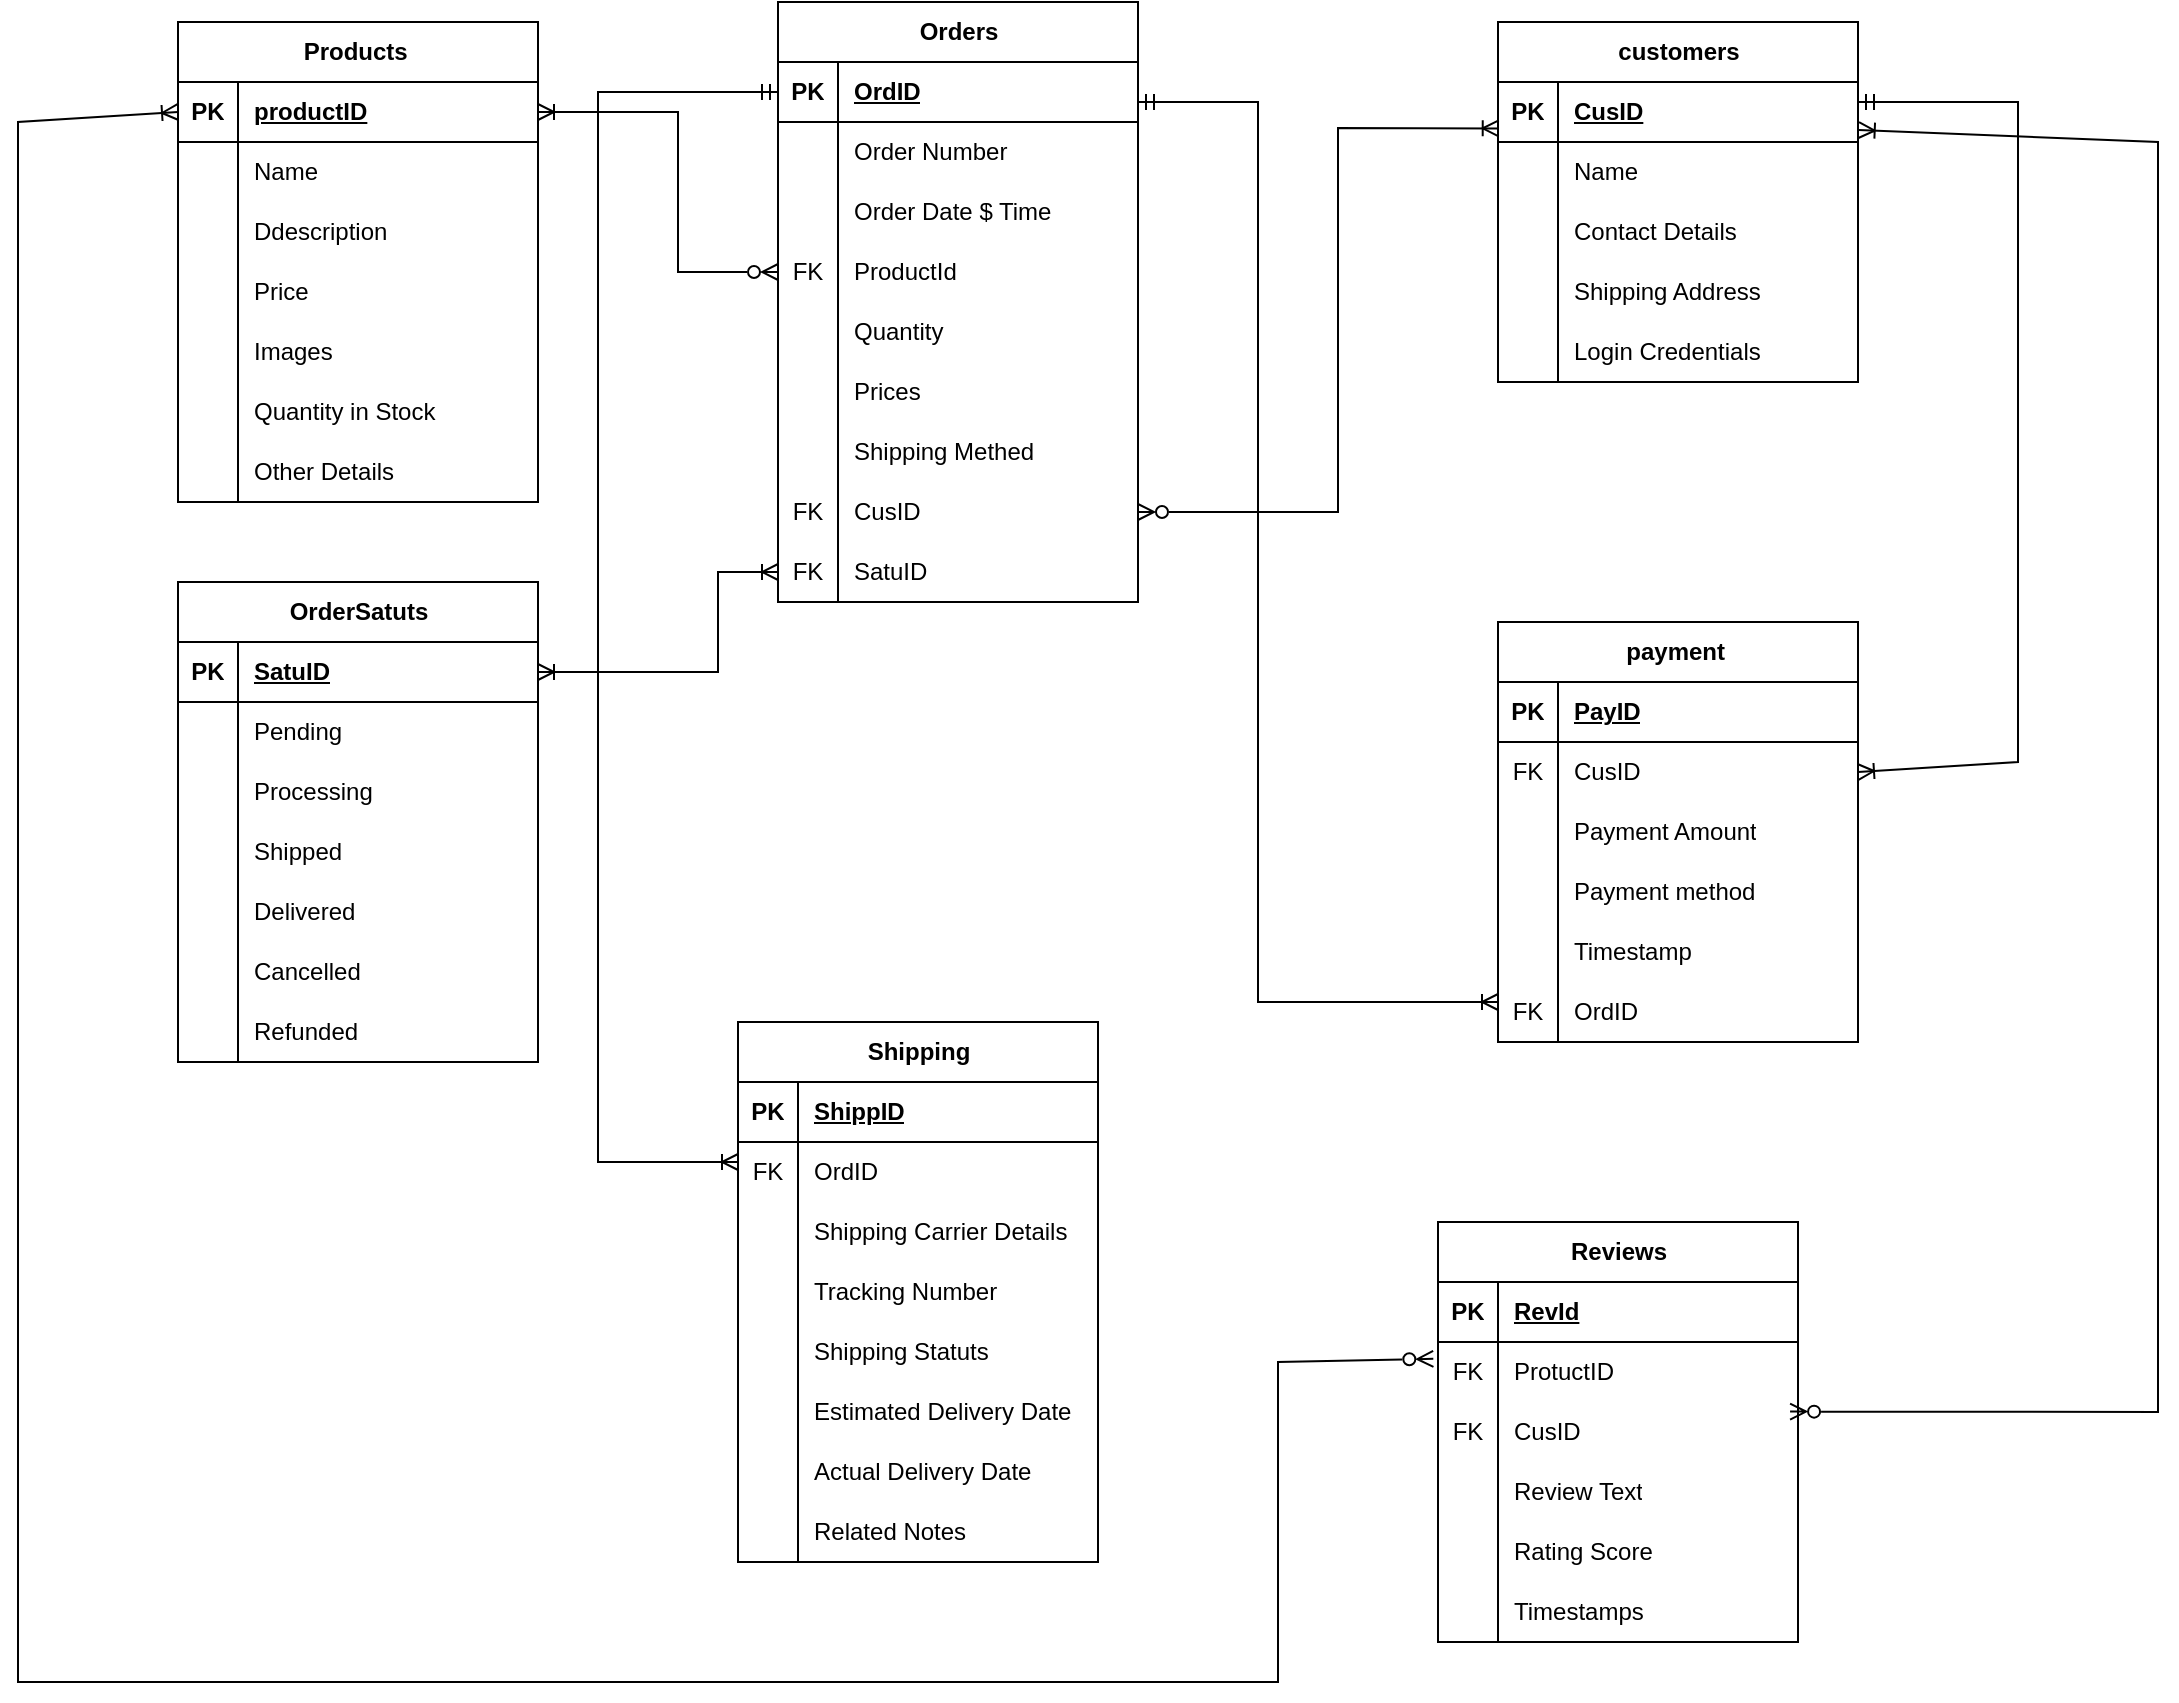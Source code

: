 <mxfile version="26.0.4">
  <diagram name="Page-1" id="y1cZ71uJg5dgVn-xPRL-">
    <mxGraphModel dx="1050" dy="3874" grid="1" gridSize="10" guides="1" tooltips="1" connect="1" arrows="1" fold="1" page="1" pageScale="1" pageWidth="2339" pageHeight="3300" math="0" shadow="0">
      <root>
        <mxCell id="0" />
        <mxCell id="1" parent="0" />
        <mxCell id="3lQ5Q5gSHhVkwwHKzv59-1" value="Products&amp;nbsp;" style="shape=table;startSize=30;container=1;collapsible=1;childLayout=tableLayout;fixedRows=1;rowLines=0;fontStyle=1;align=center;resizeLast=1;html=1;" vertex="1" parent="1">
          <mxGeometry x="120" y="-150" width="180" height="240" as="geometry" />
        </mxCell>
        <mxCell id="3lQ5Q5gSHhVkwwHKzv59-2" value="" style="shape=tableRow;horizontal=0;startSize=0;swimlaneHead=0;swimlaneBody=0;fillColor=none;collapsible=0;dropTarget=0;points=[[0,0.5],[1,0.5]];portConstraint=eastwest;top=0;left=0;right=0;bottom=1;" vertex="1" parent="3lQ5Q5gSHhVkwwHKzv59-1">
          <mxGeometry y="30" width="180" height="30" as="geometry" />
        </mxCell>
        <mxCell id="3lQ5Q5gSHhVkwwHKzv59-3" value="PK" style="shape=partialRectangle;connectable=0;fillColor=none;top=0;left=0;bottom=0;right=0;fontStyle=1;overflow=hidden;whiteSpace=wrap;html=1;" vertex="1" parent="3lQ5Q5gSHhVkwwHKzv59-2">
          <mxGeometry width="30" height="30" as="geometry">
            <mxRectangle width="30" height="30" as="alternateBounds" />
          </mxGeometry>
        </mxCell>
        <mxCell id="3lQ5Q5gSHhVkwwHKzv59-4" value="productID" style="shape=partialRectangle;connectable=0;fillColor=none;top=0;left=0;bottom=0;right=0;align=left;spacingLeft=6;fontStyle=5;overflow=hidden;whiteSpace=wrap;html=1;" vertex="1" parent="3lQ5Q5gSHhVkwwHKzv59-2">
          <mxGeometry x="30" width="150" height="30" as="geometry">
            <mxRectangle width="150" height="30" as="alternateBounds" />
          </mxGeometry>
        </mxCell>
        <mxCell id="3lQ5Q5gSHhVkwwHKzv59-5" value="" style="shape=tableRow;horizontal=0;startSize=0;swimlaneHead=0;swimlaneBody=0;fillColor=none;collapsible=0;dropTarget=0;points=[[0,0.5],[1,0.5]];portConstraint=eastwest;top=0;left=0;right=0;bottom=0;" vertex="1" parent="3lQ5Q5gSHhVkwwHKzv59-1">
          <mxGeometry y="60" width="180" height="30" as="geometry" />
        </mxCell>
        <mxCell id="3lQ5Q5gSHhVkwwHKzv59-6" value="" style="shape=partialRectangle;connectable=0;fillColor=none;top=0;left=0;bottom=0;right=0;editable=1;overflow=hidden;whiteSpace=wrap;html=1;" vertex="1" parent="3lQ5Q5gSHhVkwwHKzv59-5">
          <mxGeometry width="30" height="30" as="geometry">
            <mxRectangle width="30" height="30" as="alternateBounds" />
          </mxGeometry>
        </mxCell>
        <mxCell id="3lQ5Q5gSHhVkwwHKzv59-7" value="Name" style="shape=partialRectangle;connectable=0;fillColor=none;top=0;left=0;bottom=0;right=0;align=left;spacingLeft=6;overflow=hidden;whiteSpace=wrap;html=1;" vertex="1" parent="3lQ5Q5gSHhVkwwHKzv59-5">
          <mxGeometry x="30" width="150" height="30" as="geometry">
            <mxRectangle width="150" height="30" as="alternateBounds" />
          </mxGeometry>
        </mxCell>
        <mxCell id="3lQ5Q5gSHhVkwwHKzv59-8" value="" style="shape=tableRow;horizontal=0;startSize=0;swimlaneHead=0;swimlaneBody=0;fillColor=none;collapsible=0;dropTarget=0;points=[[0,0.5],[1,0.5]];portConstraint=eastwest;top=0;left=0;right=0;bottom=0;" vertex="1" parent="3lQ5Q5gSHhVkwwHKzv59-1">
          <mxGeometry y="90" width="180" height="30" as="geometry" />
        </mxCell>
        <mxCell id="3lQ5Q5gSHhVkwwHKzv59-9" value="" style="shape=partialRectangle;connectable=0;fillColor=none;top=0;left=0;bottom=0;right=0;editable=1;overflow=hidden;whiteSpace=wrap;html=1;" vertex="1" parent="3lQ5Q5gSHhVkwwHKzv59-8">
          <mxGeometry width="30" height="30" as="geometry">
            <mxRectangle width="30" height="30" as="alternateBounds" />
          </mxGeometry>
        </mxCell>
        <mxCell id="3lQ5Q5gSHhVkwwHKzv59-10" value="Ddescription" style="shape=partialRectangle;connectable=0;fillColor=none;top=0;left=0;bottom=0;right=0;align=left;spacingLeft=6;overflow=hidden;whiteSpace=wrap;html=1;" vertex="1" parent="3lQ5Q5gSHhVkwwHKzv59-8">
          <mxGeometry x="30" width="150" height="30" as="geometry">
            <mxRectangle width="150" height="30" as="alternateBounds" />
          </mxGeometry>
        </mxCell>
        <mxCell id="3lQ5Q5gSHhVkwwHKzv59-11" value="" style="shape=tableRow;horizontal=0;startSize=0;swimlaneHead=0;swimlaneBody=0;fillColor=none;collapsible=0;dropTarget=0;points=[[0,0.5],[1,0.5]];portConstraint=eastwest;top=0;left=0;right=0;bottom=0;" vertex="1" parent="3lQ5Q5gSHhVkwwHKzv59-1">
          <mxGeometry y="120" width="180" height="30" as="geometry" />
        </mxCell>
        <mxCell id="3lQ5Q5gSHhVkwwHKzv59-12" value="" style="shape=partialRectangle;connectable=0;fillColor=none;top=0;left=0;bottom=0;right=0;editable=1;overflow=hidden;whiteSpace=wrap;html=1;" vertex="1" parent="3lQ5Q5gSHhVkwwHKzv59-11">
          <mxGeometry width="30" height="30" as="geometry">
            <mxRectangle width="30" height="30" as="alternateBounds" />
          </mxGeometry>
        </mxCell>
        <mxCell id="3lQ5Q5gSHhVkwwHKzv59-13" value="Price" style="shape=partialRectangle;connectable=0;fillColor=none;top=0;left=0;bottom=0;right=0;align=left;spacingLeft=6;overflow=hidden;whiteSpace=wrap;html=1;" vertex="1" parent="3lQ5Q5gSHhVkwwHKzv59-11">
          <mxGeometry x="30" width="150" height="30" as="geometry">
            <mxRectangle width="150" height="30" as="alternateBounds" />
          </mxGeometry>
        </mxCell>
        <mxCell id="3lQ5Q5gSHhVkwwHKzv59-14" value="" style="shape=tableRow;horizontal=0;startSize=0;swimlaneHead=0;swimlaneBody=0;fillColor=none;collapsible=0;dropTarget=0;points=[[0,0.5],[1,0.5]];portConstraint=eastwest;top=0;left=0;right=0;bottom=0;" vertex="1" parent="3lQ5Q5gSHhVkwwHKzv59-1">
          <mxGeometry y="150" width="180" height="30" as="geometry" />
        </mxCell>
        <mxCell id="3lQ5Q5gSHhVkwwHKzv59-15" value="" style="shape=partialRectangle;connectable=0;fillColor=none;top=0;left=0;bottom=0;right=0;editable=1;overflow=hidden;whiteSpace=wrap;html=1;" vertex="1" parent="3lQ5Q5gSHhVkwwHKzv59-14">
          <mxGeometry width="30" height="30" as="geometry">
            <mxRectangle width="30" height="30" as="alternateBounds" />
          </mxGeometry>
        </mxCell>
        <mxCell id="3lQ5Q5gSHhVkwwHKzv59-16" value="Images" style="shape=partialRectangle;connectable=0;fillColor=none;top=0;left=0;bottom=0;right=0;align=left;spacingLeft=6;overflow=hidden;whiteSpace=wrap;html=1;" vertex="1" parent="3lQ5Q5gSHhVkwwHKzv59-14">
          <mxGeometry x="30" width="150" height="30" as="geometry">
            <mxRectangle width="150" height="30" as="alternateBounds" />
          </mxGeometry>
        </mxCell>
        <mxCell id="3lQ5Q5gSHhVkwwHKzv59-17" value="" style="shape=tableRow;horizontal=0;startSize=0;swimlaneHead=0;swimlaneBody=0;fillColor=none;collapsible=0;dropTarget=0;points=[[0,0.5],[1,0.5]];portConstraint=eastwest;top=0;left=0;right=0;bottom=0;" vertex="1" parent="3lQ5Q5gSHhVkwwHKzv59-1">
          <mxGeometry y="180" width="180" height="30" as="geometry" />
        </mxCell>
        <mxCell id="3lQ5Q5gSHhVkwwHKzv59-18" value="" style="shape=partialRectangle;connectable=0;fillColor=none;top=0;left=0;bottom=0;right=0;editable=1;overflow=hidden;whiteSpace=wrap;html=1;" vertex="1" parent="3lQ5Q5gSHhVkwwHKzv59-17">
          <mxGeometry width="30" height="30" as="geometry">
            <mxRectangle width="30" height="30" as="alternateBounds" />
          </mxGeometry>
        </mxCell>
        <mxCell id="3lQ5Q5gSHhVkwwHKzv59-19" value="Quantity in Stock" style="shape=partialRectangle;connectable=0;fillColor=none;top=0;left=0;bottom=0;right=0;align=left;spacingLeft=6;overflow=hidden;whiteSpace=wrap;html=1;" vertex="1" parent="3lQ5Q5gSHhVkwwHKzv59-17">
          <mxGeometry x="30" width="150" height="30" as="geometry">
            <mxRectangle width="150" height="30" as="alternateBounds" />
          </mxGeometry>
        </mxCell>
        <mxCell id="3lQ5Q5gSHhVkwwHKzv59-20" value="" style="shape=tableRow;horizontal=0;startSize=0;swimlaneHead=0;swimlaneBody=0;fillColor=none;collapsible=0;dropTarget=0;points=[[0,0.5],[1,0.5]];portConstraint=eastwest;top=0;left=0;right=0;bottom=0;" vertex="1" parent="3lQ5Q5gSHhVkwwHKzv59-1">
          <mxGeometry y="210" width="180" height="30" as="geometry" />
        </mxCell>
        <mxCell id="3lQ5Q5gSHhVkwwHKzv59-21" value="" style="shape=partialRectangle;connectable=0;fillColor=none;top=0;left=0;bottom=0;right=0;editable=1;overflow=hidden;whiteSpace=wrap;html=1;" vertex="1" parent="3lQ5Q5gSHhVkwwHKzv59-20">
          <mxGeometry width="30" height="30" as="geometry">
            <mxRectangle width="30" height="30" as="alternateBounds" />
          </mxGeometry>
        </mxCell>
        <mxCell id="3lQ5Q5gSHhVkwwHKzv59-22" value="Other Details" style="shape=partialRectangle;connectable=0;fillColor=none;top=0;left=0;bottom=0;right=0;align=left;spacingLeft=6;overflow=hidden;whiteSpace=wrap;html=1;" vertex="1" parent="3lQ5Q5gSHhVkwwHKzv59-20">
          <mxGeometry x="30" width="150" height="30" as="geometry">
            <mxRectangle width="150" height="30" as="alternateBounds" />
          </mxGeometry>
        </mxCell>
        <mxCell id="3lQ5Q5gSHhVkwwHKzv59-23" value="customers" style="shape=table;startSize=30;container=1;collapsible=1;childLayout=tableLayout;fixedRows=1;rowLines=0;fontStyle=1;align=center;resizeLast=1;html=1;" vertex="1" parent="1">
          <mxGeometry x="780" y="-150" width="180" height="180" as="geometry" />
        </mxCell>
        <mxCell id="3lQ5Q5gSHhVkwwHKzv59-24" value="" style="shape=tableRow;horizontal=0;startSize=0;swimlaneHead=0;swimlaneBody=0;fillColor=none;collapsible=0;dropTarget=0;points=[[0,0.5],[1,0.5]];portConstraint=eastwest;top=0;left=0;right=0;bottom=1;" vertex="1" parent="3lQ5Q5gSHhVkwwHKzv59-23">
          <mxGeometry y="30" width="180" height="30" as="geometry" />
        </mxCell>
        <mxCell id="3lQ5Q5gSHhVkwwHKzv59-25" value="PK" style="shape=partialRectangle;connectable=0;fillColor=none;top=0;left=0;bottom=0;right=0;fontStyle=1;overflow=hidden;whiteSpace=wrap;html=1;" vertex="1" parent="3lQ5Q5gSHhVkwwHKzv59-24">
          <mxGeometry width="30" height="30" as="geometry">
            <mxRectangle width="30" height="30" as="alternateBounds" />
          </mxGeometry>
        </mxCell>
        <mxCell id="3lQ5Q5gSHhVkwwHKzv59-26" value="CusID" style="shape=partialRectangle;connectable=0;fillColor=none;top=0;left=0;bottom=0;right=0;align=left;spacingLeft=6;fontStyle=5;overflow=hidden;whiteSpace=wrap;html=1;" vertex="1" parent="3lQ5Q5gSHhVkwwHKzv59-24">
          <mxGeometry x="30" width="150" height="30" as="geometry">
            <mxRectangle width="150" height="30" as="alternateBounds" />
          </mxGeometry>
        </mxCell>
        <mxCell id="3lQ5Q5gSHhVkwwHKzv59-27" value="" style="shape=tableRow;horizontal=0;startSize=0;swimlaneHead=0;swimlaneBody=0;fillColor=none;collapsible=0;dropTarget=0;points=[[0,0.5],[1,0.5]];portConstraint=eastwest;top=0;left=0;right=0;bottom=0;" vertex="1" parent="3lQ5Q5gSHhVkwwHKzv59-23">
          <mxGeometry y="60" width="180" height="30" as="geometry" />
        </mxCell>
        <mxCell id="3lQ5Q5gSHhVkwwHKzv59-28" value="" style="shape=partialRectangle;connectable=0;fillColor=none;top=0;left=0;bottom=0;right=0;editable=1;overflow=hidden;whiteSpace=wrap;html=1;" vertex="1" parent="3lQ5Q5gSHhVkwwHKzv59-27">
          <mxGeometry width="30" height="30" as="geometry">
            <mxRectangle width="30" height="30" as="alternateBounds" />
          </mxGeometry>
        </mxCell>
        <mxCell id="3lQ5Q5gSHhVkwwHKzv59-29" value="Name" style="shape=partialRectangle;connectable=0;fillColor=none;top=0;left=0;bottom=0;right=0;align=left;spacingLeft=6;overflow=hidden;whiteSpace=wrap;html=1;" vertex="1" parent="3lQ5Q5gSHhVkwwHKzv59-27">
          <mxGeometry x="30" width="150" height="30" as="geometry">
            <mxRectangle width="150" height="30" as="alternateBounds" />
          </mxGeometry>
        </mxCell>
        <mxCell id="3lQ5Q5gSHhVkwwHKzv59-30" value="" style="shape=tableRow;horizontal=0;startSize=0;swimlaneHead=0;swimlaneBody=0;fillColor=none;collapsible=0;dropTarget=0;points=[[0,0.5],[1,0.5]];portConstraint=eastwest;top=0;left=0;right=0;bottom=0;" vertex="1" parent="3lQ5Q5gSHhVkwwHKzv59-23">
          <mxGeometry y="90" width="180" height="30" as="geometry" />
        </mxCell>
        <mxCell id="3lQ5Q5gSHhVkwwHKzv59-31" value="" style="shape=partialRectangle;connectable=0;fillColor=none;top=0;left=0;bottom=0;right=0;editable=1;overflow=hidden;whiteSpace=wrap;html=1;" vertex="1" parent="3lQ5Q5gSHhVkwwHKzv59-30">
          <mxGeometry width="30" height="30" as="geometry">
            <mxRectangle width="30" height="30" as="alternateBounds" />
          </mxGeometry>
        </mxCell>
        <mxCell id="3lQ5Q5gSHhVkwwHKzv59-32" value="Contact Details" style="shape=partialRectangle;connectable=0;fillColor=none;top=0;left=0;bottom=0;right=0;align=left;spacingLeft=6;overflow=hidden;whiteSpace=wrap;html=1;" vertex="1" parent="3lQ5Q5gSHhVkwwHKzv59-30">
          <mxGeometry x="30" width="150" height="30" as="geometry">
            <mxRectangle width="150" height="30" as="alternateBounds" />
          </mxGeometry>
        </mxCell>
        <mxCell id="3lQ5Q5gSHhVkwwHKzv59-33" value="" style="shape=tableRow;horizontal=0;startSize=0;swimlaneHead=0;swimlaneBody=0;fillColor=none;collapsible=0;dropTarget=0;points=[[0,0.5],[1,0.5]];portConstraint=eastwest;top=0;left=0;right=0;bottom=0;" vertex="1" parent="3lQ5Q5gSHhVkwwHKzv59-23">
          <mxGeometry y="120" width="180" height="30" as="geometry" />
        </mxCell>
        <mxCell id="3lQ5Q5gSHhVkwwHKzv59-34" value="" style="shape=partialRectangle;connectable=0;fillColor=none;top=0;left=0;bottom=0;right=0;editable=1;overflow=hidden;whiteSpace=wrap;html=1;" vertex="1" parent="3lQ5Q5gSHhVkwwHKzv59-33">
          <mxGeometry width="30" height="30" as="geometry">
            <mxRectangle width="30" height="30" as="alternateBounds" />
          </mxGeometry>
        </mxCell>
        <mxCell id="3lQ5Q5gSHhVkwwHKzv59-35" value="Shipping Address" style="shape=partialRectangle;connectable=0;fillColor=none;top=0;left=0;bottom=0;right=0;align=left;spacingLeft=6;overflow=hidden;whiteSpace=wrap;html=1;" vertex="1" parent="3lQ5Q5gSHhVkwwHKzv59-33">
          <mxGeometry x="30" width="150" height="30" as="geometry">
            <mxRectangle width="150" height="30" as="alternateBounds" />
          </mxGeometry>
        </mxCell>
        <mxCell id="3lQ5Q5gSHhVkwwHKzv59-36" value="" style="shape=tableRow;horizontal=0;startSize=0;swimlaneHead=0;swimlaneBody=0;fillColor=none;collapsible=0;dropTarget=0;points=[[0,0.5],[1,0.5]];portConstraint=eastwest;top=0;left=0;right=0;bottom=0;" vertex="1" parent="3lQ5Q5gSHhVkwwHKzv59-23">
          <mxGeometry y="150" width="180" height="30" as="geometry" />
        </mxCell>
        <mxCell id="3lQ5Q5gSHhVkwwHKzv59-37" value="" style="shape=partialRectangle;connectable=0;fillColor=none;top=0;left=0;bottom=0;right=0;editable=1;overflow=hidden;whiteSpace=wrap;html=1;" vertex="1" parent="3lQ5Q5gSHhVkwwHKzv59-36">
          <mxGeometry width="30" height="30" as="geometry">
            <mxRectangle width="30" height="30" as="alternateBounds" />
          </mxGeometry>
        </mxCell>
        <mxCell id="3lQ5Q5gSHhVkwwHKzv59-38" value="Login Credentials" style="shape=partialRectangle;connectable=0;fillColor=none;top=0;left=0;bottom=0;right=0;align=left;spacingLeft=6;overflow=hidden;whiteSpace=wrap;html=1;" vertex="1" parent="3lQ5Q5gSHhVkwwHKzv59-36">
          <mxGeometry x="30" width="150" height="30" as="geometry">
            <mxRectangle width="150" height="30" as="alternateBounds" />
          </mxGeometry>
        </mxCell>
        <mxCell id="3lQ5Q5gSHhVkwwHKzv59-39" value="Orders" style="shape=table;startSize=30;container=1;collapsible=1;childLayout=tableLayout;fixedRows=1;rowLines=0;fontStyle=1;align=center;resizeLast=1;html=1;" vertex="1" parent="1">
          <mxGeometry x="420" y="-160" width="180" height="300" as="geometry" />
        </mxCell>
        <mxCell id="3lQ5Q5gSHhVkwwHKzv59-40" value="" style="shape=tableRow;horizontal=0;startSize=0;swimlaneHead=0;swimlaneBody=0;fillColor=none;collapsible=0;dropTarget=0;points=[[0,0.5],[1,0.5]];portConstraint=eastwest;top=0;left=0;right=0;bottom=1;" vertex="1" parent="3lQ5Q5gSHhVkwwHKzv59-39">
          <mxGeometry y="30" width="180" height="30" as="geometry" />
        </mxCell>
        <mxCell id="3lQ5Q5gSHhVkwwHKzv59-41" value="PK" style="shape=partialRectangle;connectable=0;fillColor=none;top=0;left=0;bottom=0;right=0;fontStyle=1;overflow=hidden;whiteSpace=wrap;html=1;" vertex="1" parent="3lQ5Q5gSHhVkwwHKzv59-40">
          <mxGeometry width="30" height="30" as="geometry">
            <mxRectangle width="30" height="30" as="alternateBounds" />
          </mxGeometry>
        </mxCell>
        <mxCell id="3lQ5Q5gSHhVkwwHKzv59-42" value="OrdID" style="shape=partialRectangle;connectable=0;fillColor=none;top=0;left=0;bottom=0;right=0;align=left;spacingLeft=6;fontStyle=5;overflow=hidden;whiteSpace=wrap;html=1;" vertex="1" parent="3lQ5Q5gSHhVkwwHKzv59-40">
          <mxGeometry x="30" width="150" height="30" as="geometry">
            <mxRectangle width="150" height="30" as="alternateBounds" />
          </mxGeometry>
        </mxCell>
        <mxCell id="3lQ5Q5gSHhVkwwHKzv59-43" value="" style="shape=tableRow;horizontal=0;startSize=0;swimlaneHead=0;swimlaneBody=0;fillColor=none;collapsible=0;dropTarget=0;points=[[0,0.5],[1,0.5]];portConstraint=eastwest;top=0;left=0;right=0;bottom=0;" vertex="1" parent="3lQ5Q5gSHhVkwwHKzv59-39">
          <mxGeometry y="60" width="180" height="30" as="geometry" />
        </mxCell>
        <mxCell id="3lQ5Q5gSHhVkwwHKzv59-44" value="" style="shape=partialRectangle;connectable=0;fillColor=none;top=0;left=0;bottom=0;right=0;editable=1;overflow=hidden;whiteSpace=wrap;html=1;" vertex="1" parent="3lQ5Q5gSHhVkwwHKzv59-43">
          <mxGeometry width="30" height="30" as="geometry">
            <mxRectangle width="30" height="30" as="alternateBounds" />
          </mxGeometry>
        </mxCell>
        <mxCell id="3lQ5Q5gSHhVkwwHKzv59-45" value="Order Number" style="shape=partialRectangle;connectable=0;fillColor=none;top=0;left=0;bottom=0;right=0;align=left;spacingLeft=6;overflow=hidden;whiteSpace=wrap;html=1;" vertex="1" parent="3lQ5Q5gSHhVkwwHKzv59-43">
          <mxGeometry x="30" width="150" height="30" as="geometry">
            <mxRectangle width="150" height="30" as="alternateBounds" />
          </mxGeometry>
        </mxCell>
        <mxCell id="3lQ5Q5gSHhVkwwHKzv59-46" value="" style="shape=tableRow;horizontal=0;startSize=0;swimlaneHead=0;swimlaneBody=0;fillColor=none;collapsible=0;dropTarget=0;points=[[0,0.5],[1,0.5]];portConstraint=eastwest;top=0;left=0;right=0;bottom=0;" vertex="1" parent="3lQ5Q5gSHhVkwwHKzv59-39">
          <mxGeometry y="90" width="180" height="30" as="geometry" />
        </mxCell>
        <mxCell id="3lQ5Q5gSHhVkwwHKzv59-47" value="" style="shape=partialRectangle;connectable=0;fillColor=none;top=0;left=0;bottom=0;right=0;editable=1;overflow=hidden;whiteSpace=wrap;html=1;" vertex="1" parent="3lQ5Q5gSHhVkwwHKzv59-46">
          <mxGeometry width="30" height="30" as="geometry">
            <mxRectangle width="30" height="30" as="alternateBounds" />
          </mxGeometry>
        </mxCell>
        <mxCell id="3lQ5Q5gSHhVkwwHKzv59-48" value="Order Date $ Time" style="shape=partialRectangle;connectable=0;fillColor=none;top=0;left=0;bottom=0;right=0;align=left;spacingLeft=6;overflow=hidden;whiteSpace=wrap;html=1;" vertex="1" parent="3lQ5Q5gSHhVkwwHKzv59-46">
          <mxGeometry x="30" width="150" height="30" as="geometry">
            <mxRectangle width="150" height="30" as="alternateBounds" />
          </mxGeometry>
        </mxCell>
        <mxCell id="3lQ5Q5gSHhVkwwHKzv59-49" value="" style="shape=tableRow;horizontal=0;startSize=0;swimlaneHead=0;swimlaneBody=0;fillColor=none;collapsible=0;dropTarget=0;points=[[0,0.5],[1,0.5]];portConstraint=eastwest;top=0;left=0;right=0;bottom=0;" vertex="1" parent="3lQ5Q5gSHhVkwwHKzv59-39">
          <mxGeometry y="120" width="180" height="30" as="geometry" />
        </mxCell>
        <mxCell id="3lQ5Q5gSHhVkwwHKzv59-50" value="FK" style="shape=partialRectangle;connectable=0;fillColor=none;top=0;left=0;bottom=0;right=0;editable=1;overflow=hidden;whiteSpace=wrap;html=1;" vertex="1" parent="3lQ5Q5gSHhVkwwHKzv59-49">
          <mxGeometry width="30" height="30" as="geometry">
            <mxRectangle width="30" height="30" as="alternateBounds" />
          </mxGeometry>
        </mxCell>
        <mxCell id="3lQ5Q5gSHhVkwwHKzv59-51" value="ProductId" style="shape=partialRectangle;connectable=0;fillColor=none;top=0;left=0;bottom=0;right=0;align=left;spacingLeft=6;overflow=hidden;whiteSpace=wrap;html=1;" vertex="1" parent="3lQ5Q5gSHhVkwwHKzv59-49">
          <mxGeometry x="30" width="150" height="30" as="geometry">
            <mxRectangle width="150" height="30" as="alternateBounds" />
          </mxGeometry>
        </mxCell>
        <mxCell id="3lQ5Q5gSHhVkwwHKzv59-52" value="" style="shape=tableRow;horizontal=0;startSize=0;swimlaneHead=0;swimlaneBody=0;fillColor=none;collapsible=0;dropTarget=0;points=[[0,0.5],[1,0.5]];portConstraint=eastwest;top=0;left=0;right=0;bottom=0;" vertex="1" parent="3lQ5Q5gSHhVkwwHKzv59-39">
          <mxGeometry y="150" width="180" height="30" as="geometry" />
        </mxCell>
        <mxCell id="3lQ5Q5gSHhVkwwHKzv59-53" value="" style="shape=partialRectangle;connectable=0;fillColor=none;top=0;left=0;bottom=0;right=0;editable=1;overflow=hidden;whiteSpace=wrap;html=1;" vertex="1" parent="3lQ5Q5gSHhVkwwHKzv59-52">
          <mxGeometry width="30" height="30" as="geometry">
            <mxRectangle width="30" height="30" as="alternateBounds" />
          </mxGeometry>
        </mxCell>
        <mxCell id="3lQ5Q5gSHhVkwwHKzv59-54" value="Quantity" style="shape=partialRectangle;connectable=0;fillColor=none;top=0;left=0;bottom=0;right=0;align=left;spacingLeft=6;overflow=hidden;whiteSpace=wrap;html=1;" vertex="1" parent="3lQ5Q5gSHhVkwwHKzv59-52">
          <mxGeometry x="30" width="150" height="30" as="geometry">
            <mxRectangle width="150" height="30" as="alternateBounds" />
          </mxGeometry>
        </mxCell>
        <mxCell id="3lQ5Q5gSHhVkwwHKzv59-55" value="" style="shape=tableRow;horizontal=0;startSize=0;swimlaneHead=0;swimlaneBody=0;fillColor=none;collapsible=0;dropTarget=0;points=[[0,0.5],[1,0.5]];portConstraint=eastwest;top=0;left=0;right=0;bottom=0;" vertex="1" parent="3lQ5Q5gSHhVkwwHKzv59-39">
          <mxGeometry y="180" width="180" height="30" as="geometry" />
        </mxCell>
        <mxCell id="3lQ5Q5gSHhVkwwHKzv59-56" value="" style="shape=partialRectangle;connectable=0;fillColor=none;top=0;left=0;bottom=0;right=0;editable=1;overflow=hidden;whiteSpace=wrap;html=1;" vertex="1" parent="3lQ5Q5gSHhVkwwHKzv59-55">
          <mxGeometry width="30" height="30" as="geometry">
            <mxRectangle width="30" height="30" as="alternateBounds" />
          </mxGeometry>
        </mxCell>
        <mxCell id="3lQ5Q5gSHhVkwwHKzv59-57" value="Prices" style="shape=partialRectangle;connectable=0;fillColor=none;top=0;left=0;bottom=0;right=0;align=left;spacingLeft=6;overflow=hidden;whiteSpace=wrap;html=1;" vertex="1" parent="3lQ5Q5gSHhVkwwHKzv59-55">
          <mxGeometry x="30" width="150" height="30" as="geometry">
            <mxRectangle width="150" height="30" as="alternateBounds" />
          </mxGeometry>
        </mxCell>
        <mxCell id="3lQ5Q5gSHhVkwwHKzv59-58" value="" style="shape=tableRow;horizontal=0;startSize=0;swimlaneHead=0;swimlaneBody=0;fillColor=none;collapsible=0;dropTarget=0;points=[[0,0.5],[1,0.5]];portConstraint=eastwest;top=0;left=0;right=0;bottom=0;" vertex="1" parent="3lQ5Q5gSHhVkwwHKzv59-39">
          <mxGeometry y="210" width="180" height="30" as="geometry" />
        </mxCell>
        <mxCell id="3lQ5Q5gSHhVkwwHKzv59-59" value="" style="shape=partialRectangle;connectable=0;fillColor=none;top=0;left=0;bottom=0;right=0;editable=1;overflow=hidden;whiteSpace=wrap;html=1;" vertex="1" parent="3lQ5Q5gSHhVkwwHKzv59-58">
          <mxGeometry width="30" height="30" as="geometry">
            <mxRectangle width="30" height="30" as="alternateBounds" />
          </mxGeometry>
        </mxCell>
        <mxCell id="3lQ5Q5gSHhVkwwHKzv59-60" value="Shipping Methed" style="shape=partialRectangle;connectable=0;fillColor=none;top=0;left=0;bottom=0;right=0;align=left;spacingLeft=6;overflow=hidden;whiteSpace=wrap;html=1;" vertex="1" parent="3lQ5Q5gSHhVkwwHKzv59-58">
          <mxGeometry x="30" width="150" height="30" as="geometry">
            <mxRectangle width="150" height="30" as="alternateBounds" />
          </mxGeometry>
        </mxCell>
        <mxCell id="3lQ5Q5gSHhVkwwHKzv59-61" value="" style="shape=tableRow;horizontal=0;startSize=0;swimlaneHead=0;swimlaneBody=0;fillColor=none;collapsible=0;dropTarget=0;points=[[0,0.5],[1,0.5]];portConstraint=eastwest;top=0;left=0;right=0;bottom=0;" vertex="1" parent="3lQ5Q5gSHhVkwwHKzv59-39">
          <mxGeometry y="240" width="180" height="30" as="geometry" />
        </mxCell>
        <mxCell id="3lQ5Q5gSHhVkwwHKzv59-62" value="FK" style="shape=partialRectangle;connectable=0;fillColor=none;top=0;left=0;bottom=0;right=0;editable=1;overflow=hidden;whiteSpace=wrap;html=1;" vertex="1" parent="3lQ5Q5gSHhVkwwHKzv59-61">
          <mxGeometry width="30" height="30" as="geometry">
            <mxRectangle width="30" height="30" as="alternateBounds" />
          </mxGeometry>
        </mxCell>
        <mxCell id="3lQ5Q5gSHhVkwwHKzv59-63" value="CusID" style="shape=partialRectangle;connectable=0;fillColor=none;top=0;left=0;bottom=0;right=0;align=left;spacingLeft=6;overflow=hidden;whiteSpace=wrap;html=1;" vertex="1" parent="3lQ5Q5gSHhVkwwHKzv59-61">
          <mxGeometry x="30" width="150" height="30" as="geometry">
            <mxRectangle width="150" height="30" as="alternateBounds" />
          </mxGeometry>
        </mxCell>
        <mxCell id="3lQ5Q5gSHhVkwwHKzv59-165" value="" style="shape=tableRow;horizontal=0;startSize=0;swimlaneHead=0;swimlaneBody=0;fillColor=none;collapsible=0;dropTarget=0;points=[[0,0.5],[1,0.5]];portConstraint=eastwest;top=0;left=0;right=0;bottom=0;" vertex="1" parent="3lQ5Q5gSHhVkwwHKzv59-39">
          <mxGeometry y="270" width="180" height="30" as="geometry" />
        </mxCell>
        <mxCell id="3lQ5Q5gSHhVkwwHKzv59-166" value="FK" style="shape=partialRectangle;connectable=0;fillColor=none;top=0;left=0;bottom=0;right=0;editable=1;overflow=hidden;whiteSpace=wrap;html=1;" vertex="1" parent="3lQ5Q5gSHhVkwwHKzv59-165">
          <mxGeometry width="30" height="30" as="geometry">
            <mxRectangle width="30" height="30" as="alternateBounds" />
          </mxGeometry>
        </mxCell>
        <mxCell id="3lQ5Q5gSHhVkwwHKzv59-167" value="SatuID" style="shape=partialRectangle;connectable=0;fillColor=none;top=0;left=0;bottom=0;right=0;align=left;spacingLeft=6;overflow=hidden;whiteSpace=wrap;html=1;" vertex="1" parent="3lQ5Q5gSHhVkwwHKzv59-165">
          <mxGeometry x="30" width="150" height="30" as="geometry">
            <mxRectangle width="150" height="30" as="alternateBounds" />
          </mxGeometry>
        </mxCell>
        <mxCell id="3lQ5Q5gSHhVkwwHKzv59-64" value="OrderSatuts" style="shape=table;startSize=30;container=1;collapsible=1;childLayout=tableLayout;fixedRows=1;rowLines=0;fontStyle=1;align=center;resizeLast=1;html=1;" vertex="1" parent="1">
          <mxGeometry x="120" y="130" width="180" height="240" as="geometry" />
        </mxCell>
        <mxCell id="3lQ5Q5gSHhVkwwHKzv59-65" value="" style="shape=tableRow;horizontal=0;startSize=0;swimlaneHead=0;swimlaneBody=0;fillColor=none;collapsible=0;dropTarget=0;points=[[0,0.5],[1,0.5]];portConstraint=eastwest;top=0;left=0;right=0;bottom=1;" vertex="1" parent="3lQ5Q5gSHhVkwwHKzv59-64">
          <mxGeometry y="30" width="180" height="30" as="geometry" />
        </mxCell>
        <mxCell id="3lQ5Q5gSHhVkwwHKzv59-66" value="PK" style="shape=partialRectangle;connectable=0;fillColor=none;top=0;left=0;bottom=0;right=0;fontStyle=1;overflow=hidden;whiteSpace=wrap;html=1;" vertex="1" parent="3lQ5Q5gSHhVkwwHKzv59-65">
          <mxGeometry width="30" height="30" as="geometry">
            <mxRectangle width="30" height="30" as="alternateBounds" />
          </mxGeometry>
        </mxCell>
        <mxCell id="3lQ5Q5gSHhVkwwHKzv59-67" value="SatuID" style="shape=partialRectangle;connectable=0;fillColor=none;top=0;left=0;bottom=0;right=0;align=left;spacingLeft=6;fontStyle=5;overflow=hidden;whiteSpace=wrap;html=1;" vertex="1" parent="3lQ5Q5gSHhVkwwHKzv59-65">
          <mxGeometry x="30" width="150" height="30" as="geometry">
            <mxRectangle width="150" height="30" as="alternateBounds" />
          </mxGeometry>
        </mxCell>
        <mxCell id="3lQ5Q5gSHhVkwwHKzv59-68" value="" style="shape=tableRow;horizontal=0;startSize=0;swimlaneHead=0;swimlaneBody=0;fillColor=none;collapsible=0;dropTarget=0;points=[[0,0.5],[1,0.5]];portConstraint=eastwest;top=0;left=0;right=0;bottom=0;" vertex="1" parent="3lQ5Q5gSHhVkwwHKzv59-64">
          <mxGeometry y="60" width="180" height="30" as="geometry" />
        </mxCell>
        <mxCell id="3lQ5Q5gSHhVkwwHKzv59-69" value="" style="shape=partialRectangle;connectable=0;fillColor=none;top=0;left=0;bottom=0;right=0;editable=1;overflow=hidden;whiteSpace=wrap;html=1;" vertex="1" parent="3lQ5Q5gSHhVkwwHKzv59-68">
          <mxGeometry width="30" height="30" as="geometry">
            <mxRectangle width="30" height="30" as="alternateBounds" />
          </mxGeometry>
        </mxCell>
        <mxCell id="3lQ5Q5gSHhVkwwHKzv59-70" value="Pending" style="shape=partialRectangle;connectable=0;fillColor=none;top=0;left=0;bottom=0;right=0;align=left;spacingLeft=6;overflow=hidden;whiteSpace=wrap;html=1;" vertex="1" parent="3lQ5Q5gSHhVkwwHKzv59-68">
          <mxGeometry x="30" width="150" height="30" as="geometry">
            <mxRectangle width="150" height="30" as="alternateBounds" />
          </mxGeometry>
        </mxCell>
        <mxCell id="3lQ5Q5gSHhVkwwHKzv59-71" value="" style="shape=tableRow;horizontal=0;startSize=0;swimlaneHead=0;swimlaneBody=0;fillColor=none;collapsible=0;dropTarget=0;points=[[0,0.5],[1,0.5]];portConstraint=eastwest;top=0;left=0;right=0;bottom=0;" vertex="1" parent="3lQ5Q5gSHhVkwwHKzv59-64">
          <mxGeometry y="90" width="180" height="30" as="geometry" />
        </mxCell>
        <mxCell id="3lQ5Q5gSHhVkwwHKzv59-72" value="" style="shape=partialRectangle;connectable=0;fillColor=none;top=0;left=0;bottom=0;right=0;editable=1;overflow=hidden;whiteSpace=wrap;html=1;" vertex="1" parent="3lQ5Q5gSHhVkwwHKzv59-71">
          <mxGeometry width="30" height="30" as="geometry">
            <mxRectangle width="30" height="30" as="alternateBounds" />
          </mxGeometry>
        </mxCell>
        <mxCell id="3lQ5Q5gSHhVkwwHKzv59-73" value="Processing" style="shape=partialRectangle;connectable=0;fillColor=none;top=0;left=0;bottom=0;right=0;align=left;spacingLeft=6;overflow=hidden;whiteSpace=wrap;html=1;" vertex="1" parent="3lQ5Q5gSHhVkwwHKzv59-71">
          <mxGeometry x="30" width="150" height="30" as="geometry">
            <mxRectangle width="150" height="30" as="alternateBounds" />
          </mxGeometry>
        </mxCell>
        <mxCell id="3lQ5Q5gSHhVkwwHKzv59-74" value="" style="shape=tableRow;horizontal=0;startSize=0;swimlaneHead=0;swimlaneBody=0;fillColor=none;collapsible=0;dropTarget=0;points=[[0,0.5],[1,0.5]];portConstraint=eastwest;top=0;left=0;right=0;bottom=0;" vertex="1" parent="3lQ5Q5gSHhVkwwHKzv59-64">
          <mxGeometry y="120" width="180" height="30" as="geometry" />
        </mxCell>
        <mxCell id="3lQ5Q5gSHhVkwwHKzv59-75" value="" style="shape=partialRectangle;connectable=0;fillColor=none;top=0;left=0;bottom=0;right=0;editable=1;overflow=hidden;whiteSpace=wrap;html=1;" vertex="1" parent="3lQ5Q5gSHhVkwwHKzv59-74">
          <mxGeometry width="30" height="30" as="geometry">
            <mxRectangle width="30" height="30" as="alternateBounds" />
          </mxGeometry>
        </mxCell>
        <mxCell id="3lQ5Q5gSHhVkwwHKzv59-76" value="Shipped" style="shape=partialRectangle;connectable=0;fillColor=none;top=0;left=0;bottom=0;right=0;align=left;spacingLeft=6;overflow=hidden;whiteSpace=wrap;html=1;" vertex="1" parent="3lQ5Q5gSHhVkwwHKzv59-74">
          <mxGeometry x="30" width="150" height="30" as="geometry">
            <mxRectangle width="150" height="30" as="alternateBounds" />
          </mxGeometry>
        </mxCell>
        <mxCell id="3lQ5Q5gSHhVkwwHKzv59-77" value="" style="shape=tableRow;horizontal=0;startSize=0;swimlaneHead=0;swimlaneBody=0;fillColor=none;collapsible=0;dropTarget=0;points=[[0,0.5],[1,0.5]];portConstraint=eastwest;top=0;left=0;right=0;bottom=0;" vertex="1" parent="3lQ5Q5gSHhVkwwHKzv59-64">
          <mxGeometry y="150" width="180" height="30" as="geometry" />
        </mxCell>
        <mxCell id="3lQ5Q5gSHhVkwwHKzv59-78" value="" style="shape=partialRectangle;connectable=0;fillColor=none;top=0;left=0;bottom=0;right=0;editable=1;overflow=hidden;whiteSpace=wrap;html=1;" vertex="1" parent="3lQ5Q5gSHhVkwwHKzv59-77">
          <mxGeometry width="30" height="30" as="geometry">
            <mxRectangle width="30" height="30" as="alternateBounds" />
          </mxGeometry>
        </mxCell>
        <mxCell id="3lQ5Q5gSHhVkwwHKzv59-79" value="Delivered" style="shape=partialRectangle;connectable=0;fillColor=none;top=0;left=0;bottom=0;right=0;align=left;spacingLeft=6;overflow=hidden;whiteSpace=wrap;html=1;" vertex="1" parent="3lQ5Q5gSHhVkwwHKzv59-77">
          <mxGeometry x="30" width="150" height="30" as="geometry">
            <mxRectangle width="150" height="30" as="alternateBounds" />
          </mxGeometry>
        </mxCell>
        <mxCell id="3lQ5Q5gSHhVkwwHKzv59-80" value="" style="shape=tableRow;horizontal=0;startSize=0;swimlaneHead=0;swimlaneBody=0;fillColor=none;collapsible=0;dropTarget=0;points=[[0,0.5],[1,0.5]];portConstraint=eastwest;top=0;left=0;right=0;bottom=0;" vertex="1" parent="3lQ5Q5gSHhVkwwHKzv59-64">
          <mxGeometry y="180" width="180" height="30" as="geometry" />
        </mxCell>
        <mxCell id="3lQ5Q5gSHhVkwwHKzv59-81" value="" style="shape=partialRectangle;connectable=0;fillColor=none;top=0;left=0;bottom=0;right=0;editable=1;overflow=hidden;whiteSpace=wrap;html=1;" vertex="1" parent="3lQ5Q5gSHhVkwwHKzv59-80">
          <mxGeometry width="30" height="30" as="geometry">
            <mxRectangle width="30" height="30" as="alternateBounds" />
          </mxGeometry>
        </mxCell>
        <mxCell id="3lQ5Q5gSHhVkwwHKzv59-82" value="Cancelled" style="shape=partialRectangle;connectable=0;fillColor=none;top=0;left=0;bottom=0;right=0;align=left;spacingLeft=6;overflow=hidden;whiteSpace=wrap;html=1;" vertex="1" parent="3lQ5Q5gSHhVkwwHKzv59-80">
          <mxGeometry x="30" width="150" height="30" as="geometry">
            <mxRectangle width="150" height="30" as="alternateBounds" />
          </mxGeometry>
        </mxCell>
        <mxCell id="3lQ5Q5gSHhVkwwHKzv59-83" value="" style="shape=tableRow;horizontal=0;startSize=0;swimlaneHead=0;swimlaneBody=0;fillColor=none;collapsible=0;dropTarget=0;points=[[0,0.5],[1,0.5]];portConstraint=eastwest;top=0;left=0;right=0;bottom=0;" vertex="1" parent="3lQ5Q5gSHhVkwwHKzv59-64">
          <mxGeometry y="210" width="180" height="30" as="geometry" />
        </mxCell>
        <mxCell id="3lQ5Q5gSHhVkwwHKzv59-84" value="" style="shape=partialRectangle;connectable=0;fillColor=none;top=0;left=0;bottom=0;right=0;editable=1;overflow=hidden;whiteSpace=wrap;html=1;" vertex="1" parent="3lQ5Q5gSHhVkwwHKzv59-83">
          <mxGeometry width="30" height="30" as="geometry">
            <mxRectangle width="30" height="30" as="alternateBounds" />
          </mxGeometry>
        </mxCell>
        <mxCell id="3lQ5Q5gSHhVkwwHKzv59-85" value="Refunded" style="shape=partialRectangle;connectable=0;fillColor=none;top=0;left=0;bottom=0;right=0;align=left;spacingLeft=6;overflow=hidden;whiteSpace=wrap;html=1;" vertex="1" parent="3lQ5Q5gSHhVkwwHKzv59-83">
          <mxGeometry x="30" width="150" height="30" as="geometry">
            <mxRectangle width="150" height="30" as="alternateBounds" />
          </mxGeometry>
        </mxCell>
        <mxCell id="3lQ5Q5gSHhVkwwHKzv59-86" value="payment&amp;nbsp;" style="shape=table;startSize=30;container=1;collapsible=1;childLayout=tableLayout;fixedRows=1;rowLines=0;fontStyle=1;align=center;resizeLast=1;html=1;" vertex="1" parent="1">
          <mxGeometry x="780" y="150" width="180" height="210" as="geometry" />
        </mxCell>
        <mxCell id="3lQ5Q5gSHhVkwwHKzv59-87" value="" style="shape=tableRow;horizontal=0;startSize=0;swimlaneHead=0;swimlaneBody=0;fillColor=none;collapsible=0;dropTarget=0;points=[[0,0.5],[1,0.5]];portConstraint=eastwest;top=0;left=0;right=0;bottom=1;" vertex="1" parent="3lQ5Q5gSHhVkwwHKzv59-86">
          <mxGeometry y="30" width="180" height="30" as="geometry" />
        </mxCell>
        <mxCell id="3lQ5Q5gSHhVkwwHKzv59-88" value="PK" style="shape=partialRectangle;connectable=0;fillColor=none;top=0;left=0;bottom=0;right=0;fontStyle=1;overflow=hidden;whiteSpace=wrap;html=1;" vertex="1" parent="3lQ5Q5gSHhVkwwHKzv59-87">
          <mxGeometry width="30" height="30" as="geometry">
            <mxRectangle width="30" height="30" as="alternateBounds" />
          </mxGeometry>
        </mxCell>
        <mxCell id="3lQ5Q5gSHhVkwwHKzv59-89" value="PayID" style="shape=partialRectangle;connectable=0;fillColor=none;top=0;left=0;bottom=0;right=0;align=left;spacingLeft=6;fontStyle=5;overflow=hidden;whiteSpace=wrap;html=1;" vertex="1" parent="3lQ5Q5gSHhVkwwHKzv59-87">
          <mxGeometry x="30" width="150" height="30" as="geometry">
            <mxRectangle width="150" height="30" as="alternateBounds" />
          </mxGeometry>
        </mxCell>
        <mxCell id="3lQ5Q5gSHhVkwwHKzv59-90" value="" style="shape=tableRow;horizontal=0;startSize=0;swimlaneHead=0;swimlaneBody=0;fillColor=none;collapsible=0;dropTarget=0;points=[[0,0.5],[1,0.5]];portConstraint=eastwest;top=0;left=0;right=0;bottom=0;" vertex="1" parent="3lQ5Q5gSHhVkwwHKzv59-86">
          <mxGeometry y="60" width="180" height="30" as="geometry" />
        </mxCell>
        <mxCell id="3lQ5Q5gSHhVkwwHKzv59-91" value="FK" style="shape=partialRectangle;connectable=0;fillColor=none;top=0;left=0;bottom=0;right=0;editable=1;overflow=hidden;whiteSpace=wrap;html=1;" vertex="1" parent="3lQ5Q5gSHhVkwwHKzv59-90">
          <mxGeometry width="30" height="30" as="geometry">
            <mxRectangle width="30" height="30" as="alternateBounds" />
          </mxGeometry>
        </mxCell>
        <mxCell id="3lQ5Q5gSHhVkwwHKzv59-92" value="CusID" style="shape=partialRectangle;connectable=0;fillColor=none;top=0;left=0;bottom=0;right=0;align=left;spacingLeft=6;overflow=hidden;whiteSpace=wrap;html=1;" vertex="1" parent="3lQ5Q5gSHhVkwwHKzv59-90">
          <mxGeometry x="30" width="150" height="30" as="geometry">
            <mxRectangle width="150" height="30" as="alternateBounds" />
          </mxGeometry>
        </mxCell>
        <mxCell id="3lQ5Q5gSHhVkwwHKzv59-93" value="" style="shape=tableRow;horizontal=0;startSize=0;swimlaneHead=0;swimlaneBody=0;fillColor=none;collapsible=0;dropTarget=0;points=[[0,0.5],[1,0.5]];portConstraint=eastwest;top=0;left=0;right=0;bottom=0;" vertex="1" parent="3lQ5Q5gSHhVkwwHKzv59-86">
          <mxGeometry y="90" width="180" height="30" as="geometry" />
        </mxCell>
        <mxCell id="3lQ5Q5gSHhVkwwHKzv59-94" value="" style="shape=partialRectangle;connectable=0;fillColor=none;top=0;left=0;bottom=0;right=0;editable=1;overflow=hidden;whiteSpace=wrap;html=1;" vertex="1" parent="3lQ5Q5gSHhVkwwHKzv59-93">
          <mxGeometry width="30" height="30" as="geometry">
            <mxRectangle width="30" height="30" as="alternateBounds" />
          </mxGeometry>
        </mxCell>
        <mxCell id="3lQ5Q5gSHhVkwwHKzv59-95" value="Payment Amount" style="shape=partialRectangle;connectable=0;fillColor=none;top=0;left=0;bottom=0;right=0;align=left;spacingLeft=6;overflow=hidden;whiteSpace=wrap;html=1;" vertex="1" parent="3lQ5Q5gSHhVkwwHKzv59-93">
          <mxGeometry x="30" width="150" height="30" as="geometry">
            <mxRectangle width="150" height="30" as="alternateBounds" />
          </mxGeometry>
        </mxCell>
        <mxCell id="3lQ5Q5gSHhVkwwHKzv59-96" value="" style="shape=tableRow;horizontal=0;startSize=0;swimlaneHead=0;swimlaneBody=0;fillColor=none;collapsible=0;dropTarget=0;points=[[0,0.5],[1,0.5]];portConstraint=eastwest;top=0;left=0;right=0;bottom=0;" vertex="1" parent="3lQ5Q5gSHhVkwwHKzv59-86">
          <mxGeometry y="120" width="180" height="30" as="geometry" />
        </mxCell>
        <mxCell id="3lQ5Q5gSHhVkwwHKzv59-97" value="" style="shape=partialRectangle;connectable=0;fillColor=none;top=0;left=0;bottom=0;right=0;editable=1;overflow=hidden;whiteSpace=wrap;html=1;" vertex="1" parent="3lQ5Q5gSHhVkwwHKzv59-96">
          <mxGeometry width="30" height="30" as="geometry">
            <mxRectangle width="30" height="30" as="alternateBounds" />
          </mxGeometry>
        </mxCell>
        <mxCell id="3lQ5Q5gSHhVkwwHKzv59-98" value="Payment method" style="shape=partialRectangle;connectable=0;fillColor=none;top=0;left=0;bottom=0;right=0;align=left;spacingLeft=6;overflow=hidden;whiteSpace=wrap;html=1;" vertex="1" parent="3lQ5Q5gSHhVkwwHKzv59-96">
          <mxGeometry x="30" width="150" height="30" as="geometry">
            <mxRectangle width="150" height="30" as="alternateBounds" />
          </mxGeometry>
        </mxCell>
        <mxCell id="3lQ5Q5gSHhVkwwHKzv59-99" value="" style="shape=tableRow;horizontal=0;startSize=0;swimlaneHead=0;swimlaneBody=0;fillColor=none;collapsible=0;dropTarget=0;points=[[0,0.5],[1,0.5]];portConstraint=eastwest;top=0;left=0;right=0;bottom=0;" vertex="1" parent="3lQ5Q5gSHhVkwwHKzv59-86">
          <mxGeometry y="150" width="180" height="30" as="geometry" />
        </mxCell>
        <mxCell id="3lQ5Q5gSHhVkwwHKzv59-100" value="" style="shape=partialRectangle;connectable=0;fillColor=none;top=0;left=0;bottom=0;right=0;editable=1;overflow=hidden;whiteSpace=wrap;html=1;" vertex="1" parent="3lQ5Q5gSHhVkwwHKzv59-99">
          <mxGeometry width="30" height="30" as="geometry">
            <mxRectangle width="30" height="30" as="alternateBounds" />
          </mxGeometry>
        </mxCell>
        <mxCell id="3lQ5Q5gSHhVkwwHKzv59-101" value="Timestamp" style="shape=partialRectangle;connectable=0;fillColor=none;top=0;left=0;bottom=0;right=0;align=left;spacingLeft=6;overflow=hidden;whiteSpace=wrap;html=1;" vertex="1" parent="3lQ5Q5gSHhVkwwHKzv59-99">
          <mxGeometry x="30" width="150" height="30" as="geometry">
            <mxRectangle width="150" height="30" as="alternateBounds" />
          </mxGeometry>
        </mxCell>
        <mxCell id="3lQ5Q5gSHhVkwwHKzv59-180" value="" style="shape=tableRow;horizontal=0;startSize=0;swimlaneHead=0;swimlaneBody=0;fillColor=none;collapsible=0;dropTarget=0;points=[[0,0.5],[1,0.5]];portConstraint=eastwest;top=0;left=0;right=0;bottom=0;" vertex="1" parent="3lQ5Q5gSHhVkwwHKzv59-86">
          <mxGeometry y="180" width="180" height="30" as="geometry" />
        </mxCell>
        <mxCell id="3lQ5Q5gSHhVkwwHKzv59-181" value="FK" style="shape=partialRectangle;connectable=0;fillColor=none;top=0;left=0;bottom=0;right=0;editable=1;overflow=hidden;whiteSpace=wrap;html=1;" vertex="1" parent="3lQ5Q5gSHhVkwwHKzv59-180">
          <mxGeometry width="30" height="30" as="geometry">
            <mxRectangle width="30" height="30" as="alternateBounds" />
          </mxGeometry>
        </mxCell>
        <mxCell id="3lQ5Q5gSHhVkwwHKzv59-182" value="OrdID" style="shape=partialRectangle;connectable=0;fillColor=none;top=0;left=0;bottom=0;right=0;align=left;spacingLeft=6;overflow=hidden;whiteSpace=wrap;html=1;" vertex="1" parent="3lQ5Q5gSHhVkwwHKzv59-180">
          <mxGeometry x="30" width="150" height="30" as="geometry">
            <mxRectangle width="150" height="30" as="alternateBounds" />
          </mxGeometry>
        </mxCell>
        <mxCell id="3lQ5Q5gSHhVkwwHKzv59-102" value="Shipping" style="shape=table;startSize=30;container=1;collapsible=1;childLayout=tableLayout;fixedRows=1;rowLines=0;fontStyle=1;align=center;resizeLast=1;html=1;" vertex="1" parent="1">
          <mxGeometry x="400" y="350" width="180" height="270" as="geometry" />
        </mxCell>
        <mxCell id="3lQ5Q5gSHhVkwwHKzv59-103" value="" style="shape=tableRow;horizontal=0;startSize=0;swimlaneHead=0;swimlaneBody=0;fillColor=none;collapsible=0;dropTarget=0;points=[[0,0.5],[1,0.5]];portConstraint=eastwest;top=0;left=0;right=0;bottom=1;" vertex="1" parent="3lQ5Q5gSHhVkwwHKzv59-102">
          <mxGeometry y="30" width="180" height="30" as="geometry" />
        </mxCell>
        <mxCell id="3lQ5Q5gSHhVkwwHKzv59-104" value="PK" style="shape=partialRectangle;connectable=0;fillColor=none;top=0;left=0;bottom=0;right=0;fontStyle=1;overflow=hidden;whiteSpace=wrap;html=1;" vertex="1" parent="3lQ5Q5gSHhVkwwHKzv59-103">
          <mxGeometry width="30" height="30" as="geometry">
            <mxRectangle width="30" height="30" as="alternateBounds" />
          </mxGeometry>
        </mxCell>
        <mxCell id="3lQ5Q5gSHhVkwwHKzv59-105" value="ShippID" style="shape=partialRectangle;connectable=0;fillColor=none;top=0;left=0;bottom=0;right=0;align=left;spacingLeft=6;fontStyle=5;overflow=hidden;whiteSpace=wrap;html=1;" vertex="1" parent="3lQ5Q5gSHhVkwwHKzv59-103">
          <mxGeometry x="30" width="150" height="30" as="geometry">
            <mxRectangle width="150" height="30" as="alternateBounds" />
          </mxGeometry>
        </mxCell>
        <mxCell id="3lQ5Q5gSHhVkwwHKzv59-106" value="" style="shape=tableRow;horizontal=0;startSize=0;swimlaneHead=0;swimlaneBody=0;fillColor=none;collapsible=0;dropTarget=0;points=[[0,0.5],[1,0.5]];portConstraint=eastwest;top=0;left=0;right=0;bottom=0;" vertex="1" parent="3lQ5Q5gSHhVkwwHKzv59-102">
          <mxGeometry y="60" width="180" height="30" as="geometry" />
        </mxCell>
        <mxCell id="3lQ5Q5gSHhVkwwHKzv59-107" value="FK" style="shape=partialRectangle;connectable=0;fillColor=none;top=0;left=0;bottom=0;right=0;editable=1;overflow=hidden;whiteSpace=wrap;html=1;" vertex="1" parent="3lQ5Q5gSHhVkwwHKzv59-106">
          <mxGeometry width="30" height="30" as="geometry">
            <mxRectangle width="30" height="30" as="alternateBounds" />
          </mxGeometry>
        </mxCell>
        <mxCell id="3lQ5Q5gSHhVkwwHKzv59-108" value="OrdID" style="shape=partialRectangle;connectable=0;fillColor=none;top=0;left=0;bottom=0;right=0;align=left;spacingLeft=6;overflow=hidden;whiteSpace=wrap;html=1;" vertex="1" parent="3lQ5Q5gSHhVkwwHKzv59-106">
          <mxGeometry x="30" width="150" height="30" as="geometry">
            <mxRectangle width="150" height="30" as="alternateBounds" />
          </mxGeometry>
        </mxCell>
        <mxCell id="3lQ5Q5gSHhVkwwHKzv59-109" value="" style="shape=tableRow;horizontal=0;startSize=0;swimlaneHead=0;swimlaneBody=0;fillColor=none;collapsible=0;dropTarget=0;points=[[0,0.5],[1,0.5]];portConstraint=eastwest;top=0;left=0;right=0;bottom=0;" vertex="1" parent="3lQ5Q5gSHhVkwwHKzv59-102">
          <mxGeometry y="90" width="180" height="30" as="geometry" />
        </mxCell>
        <mxCell id="3lQ5Q5gSHhVkwwHKzv59-110" value="" style="shape=partialRectangle;connectable=0;fillColor=none;top=0;left=0;bottom=0;right=0;editable=1;overflow=hidden;whiteSpace=wrap;html=1;" vertex="1" parent="3lQ5Q5gSHhVkwwHKzv59-109">
          <mxGeometry width="30" height="30" as="geometry">
            <mxRectangle width="30" height="30" as="alternateBounds" />
          </mxGeometry>
        </mxCell>
        <mxCell id="3lQ5Q5gSHhVkwwHKzv59-111" value="Shipping Carrier Details" style="shape=partialRectangle;connectable=0;fillColor=none;top=0;left=0;bottom=0;right=0;align=left;spacingLeft=6;overflow=hidden;whiteSpace=wrap;html=1;" vertex="1" parent="3lQ5Q5gSHhVkwwHKzv59-109">
          <mxGeometry x="30" width="150" height="30" as="geometry">
            <mxRectangle width="150" height="30" as="alternateBounds" />
          </mxGeometry>
        </mxCell>
        <mxCell id="3lQ5Q5gSHhVkwwHKzv59-112" value="" style="shape=tableRow;horizontal=0;startSize=0;swimlaneHead=0;swimlaneBody=0;fillColor=none;collapsible=0;dropTarget=0;points=[[0,0.5],[1,0.5]];portConstraint=eastwest;top=0;left=0;right=0;bottom=0;" vertex="1" parent="3lQ5Q5gSHhVkwwHKzv59-102">
          <mxGeometry y="120" width="180" height="30" as="geometry" />
        </mxCell>
        <mxCell id="3lQ5Q5gSHhVkwwHKzv59-113" value="" style="shape=partialRectangle;connectable=0;fillColor=none;top=0;left=0;bottom=0;right=0;editable=1;overflow=hidden;whiteSpace=wrap;html=1;" vertex="1" parent="3lQ5Q5gSHhVkwwHKzv59-112">
          <mxGeometry width="30" height="30" as="geometry">
            <mxRectangle width="30" height="30" as="alternateBounds" />
          </mxGeometry>
        </mxCell>
        <mxCell id="3lQ5Q5gSHhVkwwHKzv59-114" value="Tracking Number" style="shape=partialRectangle;connectable=0;fillColor=none;top=0;left=0;bottom=0;right=0;align=left;spacingLeft=6;overflow=hidden;whiteSpace=wrap;html=1;" vertex="1" parent="3lQ5Q5gSHhVkwwHKzv59-112">
          <mxGeometry x="30" width="150" height="30" as="geometry">
            <mxRectangle width="150" height="30" as="alternateBounds" />
          </mxGeometry>
        </mxCell>
        <mxCell id="3lQ5Q5gSHhVkwwHKzv59-115" value="" style="shape=tableRow;horizontal=0;startSize=0;swimlaneHead=0;swimlaneBody=0;fillColor=none;collapsible=0;dropTarget=0;points=[[0,0.5],[1,0.5]];portConstraint=eastwest;top=0;left=0;right=0;bottom=0;" vertex="1" parent="3lQ5Q5gSHhVkwwHKzv59-102">
          <mxGeometry y="150" width="180" height="30" as="geometry" />
        </mxCell>
        <mxCell id="3lQ5Q5gSHhVkwwHKzv59-116" value="" style="shape=partialRectangle;connectable=0;fillColor=none;top=0;left=0;bottom=0;right=0;editable=1;overflow=hidden;whiteSpace=wrap;html=1;" vertex="1" parent="3lQ5Q5gSHhVkwwHKzv59-115">
          <mxGeometry width="30" height="30" as="geometry">
            <mxRectangle width="30" height="30" as="alternateBounds" />
          </mxGeometry>
        </mxCell>
        <mxCell id="3lQ5Q5gSHhVkwwHKzv59-117" value="Shipping Statuts" style="shape=partialRectangle;connectable=0;fillColor=none;top=0;left=0;bottom=0;right=0;align=left;spacingLeft=6;overflow=hidden;whiteSpace=wrap;html=1;" vertex="1" parent="3lQ5Q5gSHhVkwwHKzv59-115">
          <mxGeometry x="30" width="150" height="30" as="geometry">
            <mxRectangle width="150" height="30" as="alternateBounds" />
          </mxGeometry>
        </mxCell>
        <mxCell id="3lQ5Q5gSHhVkwwHKzv59-118" value="" style="shape=tableRow;horizontal=0;startSize=0;swimlaneHead=0;swimlaneBody=0;fillColor=none;collapsible=0;dropTarget=0;points=[[0,0.5],[1,0.5]];portConstraint=eastwest;top=0;left=0;right=0;bottom=0;" vertex="1" parent="3lQ5Q5gSHhVkwwHKzv59-102">
          <mxGeometry y="180" width="180" height="30" as="geometry" />
        </mxCell>
        <mxCell id="3lQ5Q5gSHhVkwwHKzv59-119" value="" style="shape=partialRectangle;connectable=0;fillColor=none;top=0;left=0;bottom=0;right=0;editable=1;overflow=hidden;whiteSpace=wrap;html=1;" vertex="1" parent="3lQ5Q5gSHhVkwwHKzv59-118">
          <mxGeometry width="30" height="30" as="geometry">
            <mxRectangle width="30" height="30" as="alternateBounds" />
          </mxGeometry>
        </mxCell>
        <mxCell id="3lQ5Q5gSHhVkwwHKzv59-120" value="&lt;div&gt;Estimated&amp;nbsp;&lt;span style=&quot;background-color: transparent; color: light-dark(rgb(0, 0, 0), rgb(255, 255, 255));&quot;&gt;Delivery Date&lt;/span&gt;&lt;/div&gt;" style="shape=partialRectangle;connectable=0;fillColor=none;top=0;left=0;bottom=0;right=0;align=left;spacingLeft=6;overflow=hidden;whiteSpace=wrap;html=1;" vertex="1" parent="3lQ5Q5gSHhVkwwHKzv59-118">
          <mxGeometry x="30" width="150" height="30" as="geometry">
            <mxRectangle width="150" height="30" as="alternateBounds" />
          </mxGeometry>
        </mxCell>
        <mxCell id="3lQ5Q5gSHhVkwwHKzv59-121" value="" style="shape=tableRow;horizontal=0;startSize=0;swimlaneHead=0;swimlaneBody=0;fillColor=none;collapsible=0;dropTarget=0;points=[[0,0.5],[1,0.5]];portConstraint=eastwest;top=0;left=0;right=0;bottom=0;" vertex="1" parent="3lQ5Q5gSHhVkwwHKzv59-102">
          <mxGeometry y="210" width="180" height="30" as="geometry" />
        </mxCell>
        <mxCell id="3lQ5Q5gSHhVkwwHKzv59-122" value="" style="shape=partialRectangle;connectable=0;fillColor=none;top=0;left=0;bottom=0;right=0;editable=1;overflow=hidden;whiteSpace=wrap;html=1;" vertex="1" parent="3lQ5Q5gSHhVkwwHKzv59-121">
          <mxGeometry width="30" height="30" as="geometry">
            <mxRectangle width="30" height="30" as="alternateBounds" />
          </mxGeometry>
        </mxCell>
        <mxCell id="3lQ5Q5gSHhVkwwHKzv59-123" value="Actual Delivery Date" style="shape=partialRectangle;connectable=0;fillColor=none;top=0;left=0;bottom=0;right=0;align=left;spacingLeft=6;overflow=hidden;whiteSpace=wrap;html=1;" vertex="1" parent="3lQ5Q5gSHhVkwwHKzv59-121">
          <mxGeometry x="30" width="150" height="30" as="geometry">
            <mxRectangle width="150" height="30" as="alternateBounds" />
          </mxGeometry>
        </mxCell>
        <mxCell id="3lQ5Q5gSHhVkwwHKzv59-124" value="" style="shape=tableRow;horizontal=0;startSize=0;swimlaneHead=0;swimlaneBody=0;fillColor=none;collapsible=0;dropTarget=0;points=[[0,0.5],[1,0.5]];portConstraint=eastwest;top=0;left=0;right=0;bottom=0;" vertex="1" parent="3lQ5Q5gSHhVkwwHKzv59-102">
          <mxGeometry y="240" width="180" height="30" as="geometry" />
        </mxCell>
        <mxCell id="3lQ5Q5gSHhVkwwHKzv59-125" value="" style="shape=partialRectangle;connectable=0;fillColor=none;top=0;left=0;bottom=0;right=0;editable=1;overflow=hidden;whiteSpace=wrap;html=1;" vertex="1" parent="3lQ5Q5gSHhVkwwHKzv59-124">
          <mxGeometry width="30" height="30" as="geometry">
            <mxRectangle width="30" height="30" as="alternateBounds" />
          </mxGeometry>
        </mxCell>
        <mxCell id="3lQ5Q5gSHhVkwwHKzv59-126" value="Related Notes" style="shape=partialRectangle;connectable=0;fillColor=none;top=0;left=0;bottom=0;right=0;align=left;spacingLeft=6;overflow=hidden;whiteSpace=wrap;html=1;" vertex="1" parent="3lQ5Q5gSHhVkwwHKzv59-124">
          <mxGeometry x="30" width="150" height="30" as="geometry">
            <mxRectangle width="150" height="30" as="alternateBounds" />
          </mxGeometry>
        </mxCell>
        <mxCell id="3lQ5Q5gSHhVkwwHKzv59-127" value="Reviews" style="shape=table;startSize=30;container=1;collapsible=1;childLayout=tableLayout;fixedRows=1;rowLines=0;fontStyle=1;align=center;resizeLast=1;html=1;" vertex="1" parent="1">
          <mxGeometry x="750" y="450" width="180" height="210" as="geometry" />
        </mxCell>
        <mxCell id="3lQ5Q5gSHhVkwwHKzv59-128" value="" style="shape=tableRow;horizontal=0;startSize=0;swimlaneHead=0;swimlaneBody=0;fillColor=none;collapsible=0;dropTarget=0;points=[[0,0.5],[1,0.5]];portConstraint=eastwest;top=0;left=0;right=0;bottom=1;" vertex="1" parent="3lQ5Q5gSHhVkwwHKzv59-127">
          <mxGeometry y="30" width="180" height="30" as="geometry" />
        </mxCell>
        <mxCell id="3lQ5Q5gSHhVkwwHKzv59-129" value="PK" style="shape=partialRectangle;connectable=0;fillColor=none;top=0;left=0;bottom=0;right=0;fontStyle=1;overflow=hidden;whiteSpace=wrap;html=1;" vertex="1" parent="3lQ5Q5gSHhVkwwHKzv59-128">
          <mxGeometry width="30" height="30" as="geometry">
            <mxRectangle width="30" height="30" as="alternateBounds" />
          </mxGeometry>
        </mxCell>
        <mxCell id="3lQ5Q5gSHhVkwwHKzv59-130" value="RevId" style="shape=partialRectangle;connectable=0;fillColor=none;top=0;left=0;bottom=0;right=0;align=left;spacingLeft=6;fontStyle=5;overflow=hidden;whiteSpace=wrap;html=1;" vertex="1" parent="3lQ5Q5gSHhVkwwHKzv59-128">
          <mxGeometry x="30" width="150" height="30" as="geometry">
            <mxRectangle width="150" height="30" as="alternateBounds" />
          </mxGeometry>
        </mxCell>
        <mxCell id="3lQ5Q5gSHhVkwwHKzv59-131" value="" style="shape=tableRow;horizontal=0;startSize=0;swimlaneHead=0;swimlaneBody=0;fillColor=none;collapsible=0;dropTarget=0;points=[[0,0.5],[1,0.5]];portConstraint=eastwest;top=0;left=0;right=0;bottom=0;" vertex="1" parent="3lQ5Q5gSHhVkwwHKzv59-127">
          <mxGeometry y="60" width="180" height="30" as="geometry" />
        </mxCell>
        <mxCell id="3lQ5Q5gSHhVkwwHKzv59-132" value="FK" style="shape=partialRectangle;connectable=0;fillColor=none;top=0;left=0;bottom=0;right=0;editable=1;overflow=hidden;whiteSpace=wrap;html=1;" vertex="1" parent="3lQ5Q5gSHhVkwwHKzv59-131">
          <mxGeometry width="30" height="30" as="geometry">
            <mxRectangle width="30" height="30" as="alternateBounds" />
          </mxGeometry>
        </mxCell>
        <mxCell id="3lQ5Q5gSHhVkwwHKzv59-133" value="ProtuctID" style="shape=partialRectangle;connectable=0;fillColor=none;top=0;left=0;bottom=0;right=0;align=left;spacingLeft=6;overflow=hidden;whiteSpace=wrap;html=1;" vertex="1" parent="3lQ5Q5gSHhVkwwHKzv59-131">
          <mxGeometry x="30" width="150" height="30" as="geometry">
            <mxRectangle width="150" height="30" as="alternateBounds" />
          </mxGeometry>
        </mxCell>
        <mxCell id="3lQ5Q5gSHhVkwwHKzv59-134" value="" style="shape=tableRow;horizontal=0;startSize=0;swimlaneHead=0;swimlaneBody=0;fillColor=none;collapsible=0;dropTarget=0;points=[[0,0.5],[1,0.5]];portConstraint=eastwest;top=0;left=0;right=0;bottom=0;" vertex="1" parent="3lQ5Q5gSHhVkwwHKzv59-127">
          <mxGeometry y="90" width="180" height="30" as="geometry" />
        </mxCell>
        <mxCell id="3lQ5Q5gSHhVkwwHKzv59-135" value="FK" style="shape=partialRectangle;connectable=0;fillColor=none;top=0;left=0;bottom=0;right=0;editable=1;overflow=hidden;whiteSpace=wrap;html=1;" vertex="1" parent="3lQ5Q5gSHhVkwwHKzv59-134">
          <mxGeometry width="30" height="30" as="geometry">
            <mxRectangle width="30" height="30" as="alternateBounds" />
          </mxGeometry>
        </mxCell>
        <mxCell id="3lQ5Q5gSHhVkwwHKzv59-136" value="CusID" style="shape=partialRectangle;connectable=0;fillColor=none;top=0;left=0;bottom=0;right=0;align=left;spacingLeft=6;overflow=hidden;whiteSpace=wrap;html=1;" vertex="1" parent="3lQ5Q5gSHhVkwwHKzv59-134">
          <mxGeometry x="30" width="150" height="30" as="geometry">
            <mxRectangle width="150" height="30" as="alternateBounds" />
          </mxGeometry>
        </mxCell>
        <mxCell id="3lQ5Q5gSHhVkwwHKzv59-137" value="" style="shape=tableRow;horizontal=0;startSize=0;swimlaneHead=0;swimlaneBody=0;fillColor=none;collapsible=0;dropTarget=0;points=[[0,0.5],[1,0.5]];portConstraint=eastwest;top=0;left=0;right=0;bottom=0;" vertex="1" parent="3lQ5Q5gSHhVkwwHKzv59-127">
          <mxGeometry y="120" width="180" height="30" as="geometry" />
        </mxCell>
        <mxCell id="3lQ5Q5gSHhVkwwHKzv59-138" value="" style="shape=partialRectangle;connectable=0;fillColor=none;top=0;left=0;bottom=0;right=0;editable=1;overflow=hidden;whiteSpace=wrap;html=1;" vertex="1" parent="3lQ5Q5gSHhVkwwHKzv59-137">
          <mxGeometry width="30" height="30" as="geometry">
            <mxRectangle width="30" height="30" as="alternateBounds" />
          </mxGeometry>
        </mxCell>
        <mxCell id="3lQ5Q5gSHhVkwwHKzv59-139" value="Review Text" style="shape=partialRectangle;connectable=0;fillColor=none;top=0;left=0;bottom=0;right=0;align=left;spacingLeft=6;overflow=hidden;whiteSpace=wrap;html=1;" vertex="1" parent="3lQ5Q5gSHhVkwwHKzv59-137">
          <mxGeometry x="30" width="150" height="30" as="geometry">
            <mxRectangle width="150" height="30" as="alternateBounds" />
          </mxGeometry>
        </mxCell>
        <mxCell id="3lQ5Q5gSHhVkwwHKzv59-140" value="" style="shape=tableRow;horizontal=0;startSize=0;swimlaneHead=0;swimlaneBody=0;fillColor=none;collapsible=0;dropTarget=0;points=[[0,0.5],[1,0.5]];portConstraint=eastwest;top=0;left=0;right=0;bottom=0;" vertex="1" parent="3lQ5Q5gSHhVkwwHKzv59-127">
          <mxGeometry y="150" width="180" height="30" as="geometry" />
        </mxCell>
        <mxCell id="3lQ5Q5gSHhVkwwHKzv59-141" value="" style="shape=partialRectangle;connectable=0;fillColor=none;top=0;left=0;bottom=0;right=0;editable=1;overflow=hidden;whiteSpace=wrap;html=1;" vertex="1" parent="3lQ5Q5gSHhVkwwHKzv59-140">
          <mxGeometry width="30" height="30" as="geometry">
            <mxRectangle width="30" height="30" as="alternateBounds" />
          </mxGeometry>
        </mxCell>
        <mxCell id="3lQ5Q5gSHhVkwwHKzv59-142" value="Rating Score" style="shape=partialRectangle;connectable=0;fillColor=none;top=0;left=0;bottom=0;right=0;align=left;spacingLeft=6;overflow=hidden;whiteSpace=wrap;html=1;" vertex="1" parent="3lQ5Q5gSHhVkwwHKzv59-140">
          <mxGeometry x="30" width="150" height="30" as="geometry">
            <mxRectangle width="150" height="30" as="alternateBounds" />
          </mxGeometry>
        </mxCell>
        <mxCell id="3lQ5Q5gSHhVkwwHKzv59-143" value="" style="shape=tableRow;horizontal=0;startSize=0;swimlaneHead=0;swimlaneBody=0;fillColor=none;collapsible=0;dropTarget=0;points=[[0,0.5],[1,0.5]];portConstraint=eastwest;top=0;left=0;right=0;bottom=0;" vertex="1" parent="3lQ5Q5gSHhVkwwHKzv59-127">
          <mxGeometry y="180" width="180" height="30" as="geometry" />
        </mxCell>
        <mxCell id="3lQ5Q5gSHhVkwwHKzv59-144" value="" style="shape=partialRectangle;connectable=0;fillColor=none;top=0;left=0;bottom=0;right=0;editable=1;overflow=hidden;whiteSpace=wrap;html=1;" vertex="1" parent="3lQ5Q5gSHhVkwwHKzv59-143">
          <mxGeometry width="30" height="30" as="geometry">
            <mxRectangle width="30" height="30" as="alternateBounds" />
          </mxGeometry>
        </mxCell>
        <mxCell id="3lQ5Q5gSHhVkwwHKzv59-145" value="Timestamps" style="shape=partialRectangle;connectable=0;fillColor=none;top=0;left=0;bottom=0;right=0;align=left;spacingLeft=6;overflow=hidden;whiteSpace=wrap;html=1;" vertex="1" parent="3lQ5Q5gSHhVkwwHKzv59-143">
          <mxGeometry x="30" width="150" height="30" as="geometry">
            <mxRectangle width="150" height="30" as="alternateBounds" />
          </mxGeometry>
        </mxCell>
        <mxCell id="3lQ5Q5gSHhVkwwHKzv59-168" value="" style="endArrow=ERzeroToMany;html=1;rounded=0;entryX=0;entryY=0.5;entryDx=0;entryDy=0;endFill=0;startArrow=ERoneToMany;startFill=0;" edge="1" parent="1" source="3lQ5Q5gSHhVkwwHKzv59-2" target="3lQ5Q5gSHhVkwwHKzv59-49">
          <mxGeometry width="50" height="50" relative="1" as="geometry">
            <mxPoint x="350" y="-60" as="sourcePoint" />
            <mxPoint x="400" y="-110" as="targetPoint" />
            <Array as="points">
              <mxPoint x="370" y="-105" />
              <mxPoint x="370" y="-25" />
            </Array>
          </mxGeometry>
        </mxCell>
        <mxCell id="3lQ5Q5gSHhVkwwHKzv59-169" value="" style="endArrow=ERoneToMany;html=1;rounded=0;entryX=0.002;entryY=0.773;entryDx=0;entryDy=0;entryPerimeter=0;exitX=1;exitY=0.5;exitDx=0;exitDy=0;endFill=0;startArrow=ERzeroToMany;startFill=0;" edge="1" parent="1" source="3lQ5Q5gSHhVkwwHKzv59-61" target="3lQ5Q5gSHhVkwwHKzv59-24">
          <mxGeometry width="50" height="50" relative="1" as="geometry">
            <mxPoint x="680" y="-50" as="sourcePoint" />
            <mxPoint x="730" y="-100" as="targetPoint" />
            <Array as="points">
              <mxPoint x="700" y="95" />
              <mxPoint x="700" y="-97" />
            </Array>
          </mxGeometry>
        </mxCell>
        <mxCell id="3lQ5Q5gSHhVkwwHKzv59-174" value="" style="endArrow=ERoneToMany;html=1;rounded=0;exitX=1;exitY=0.5;exitDx=0;exitDy=0;entryX=0;entryY=0.5;entryDx=0;entryDy=0;endFill=0;startArrow=ERoneToMany;startFill=0;" edge="1" parent="1" source="3lQ5Q5gSHhVkwwHKzv59-65" target="3lQ5Q5gSHhVkwwHKzv59-165">
          <mxGeometry width="50" height="50" relative="1" as="geometry">
            <mxPoint x="370" y="170" as="sourcePoint" />
            <mxPoint x="420" y="120" as="targetPoint" />
            <Array as="points">
              <mxPoint x="390" y="175" />
              <mxPoint x="390" y="125" />
            </Array>
          </mxGeometry>
        </mxCell>
        <mxCell id="3lQ5Q5gSHhVkwwHKzv59-186" value="" style="endArrow=ERmandOne;html=1;rounded=0;exitX=1;exitY=0.5;exitDx=0;exitDy=0;entryX=1;entryY=0.333;entryDx=0;entryDy=0;entryPerimeter=0;endFill=0;startArrow=ERoneToMany;startFill=0;" edge="1" parent="1" source="3lQ5Q5gSHhVkwwHKzv59-90" target="3lQ5Q5gSHhVkwwHKzv59-24">
          <mxGeometry width="50" height="50" relative="1" as="geometry">
            <mxPoint x="970" y="230" as="sourcePoint" />
            <mxPoint x="970" y="-110" as="targetPoint" />
            <Array as="points">
              <mxPoint x="1040" y="220" />
              <mxPoint x="1040" y="-110" />
            </Array>
          </mxGeometry>
        </mxCell>
        <mxCell id="3lQ5Q5gSHhVkwwHKzv59-187" value="" style="endArrow=ERoneToMany;html=1;rounded=0;exitX=1;exitY=0.667;exitDx=0;exitDy=0;exitPerimeter=0;endFill=0;startArrow=ERmandOne;startFill=0;" edge="1" parent="1" source="3lQ5Q5gSHhVkwwHKzv59-40">
          <mxGeometry width="50" height="50" relative="1" as="geometry">
            <mxPoint x="610" y="-110" as="sourcePoint" />
            <mxPoint x="780" y="340" as="targetPoint" />
            <Array as="points">
              <mxPoint x="660" y="-110" />
              <mxPoint x="660" y="220" />
              <mxPoint x="660" y="340" />
            </Array>
          </mxGeometry>
        </mxCell>
        <mxCell id="3lQ5Q5gSHhVkwwHKzv59-194" value="" style="endArrow=ERoneToMany;html=1;rounded=0;exitX=0;exitY=0.5;exitDx=0;exitDy=0;endFill=0;startArrow=ERmandOne;startFill=0;" edge="1" parent="1" source="3lQ5Q5gSHhVkwwHKzv59-40">
          <mxGeometry width="50" height="50" relative="1" as="geometry">
            <mxPoint x="410" y="-127.2" as="sourcePoint" />
            <mxPoint x="400" y="420" as="targetPoint" />
            <Array as="points">
              <mxPoint x="330" y="-115" />
              <mxPoint x="330" y="420" />
            </Array>
          </mxGeometry>
        </mxCell>
        <mxCell id="3lQ5Q5gSHhVkwwHKzv59-195" value="" style="endArrow=ERzeroToMany;html=1;rounded=0;exitX=0;exitY=0.5;exitDx=0;exitDy=0;entryX=-0.013;entryY=0.28;entryDx=0;entryDy=0;entryPerimeter=0;endFill=0;startArrow=ERoneToMany;startFill=0;" edge="1" parent="1" source="3lQ5Q5gSHhVkwwHKzv59-2" target="3lQ5Q5gSHhVkwwHKzv59-131">
          <mxGeometry width="50" height="50" relative="1" as="geometry">
            <mxPoint x="40" y="-100" as="sourcePoint" />
            <mxPoint x="740" y="520" as="targetPoint" />
            <Array as="points">
              <mxPoint x="40" y="-100" />
              <mxPoint x="40" y="680" />
              <mxPoint x="240" y="680" />
              <mxPoint x="670" y="680" />
              <mxPoint x="670" y="520" />
            </Array>
          </mxGeometry>
        </mxCell>
        <mxCell id="3lQ5Q5gSHhVkwwHKzv59-196" value="" style="endArrow=ERoneToMany;html=1;rounded=0;exitX=0.978;exitY=0.16;exitDx=0;exitDy=0;exitPerimeter=0;entryX=1.002;entryY=0.8;entryDx=0;entryDy=0;entryPerimeter=0;endFill=0;startArrow=ERzeroToMany;startFill=0;" edge="1" parent="1" source="3lQ5Q5gSHhVkwwHKzv59-134" target="3lQ5Q5gSHhVkwwHKzv59-24">
          <mxGeometry width="50" height="50" relative="1" as="geometry">
            <mxPoint x="950" y="540" as="sourcePoint" />
            <mxPoint x="1000" y="-90" as="targetPoint" />
            <Array as="points">
              <mxPoint x="1110" y="545" />
              <mxPoint x="1110" y="390" />
              <mxPoint x="1110" y="-90" />
            </Array>
          </mxGeometry>
        </mxCell>
      </root>
    </mxGraphModel>
  </diagram>
</mxfile>
